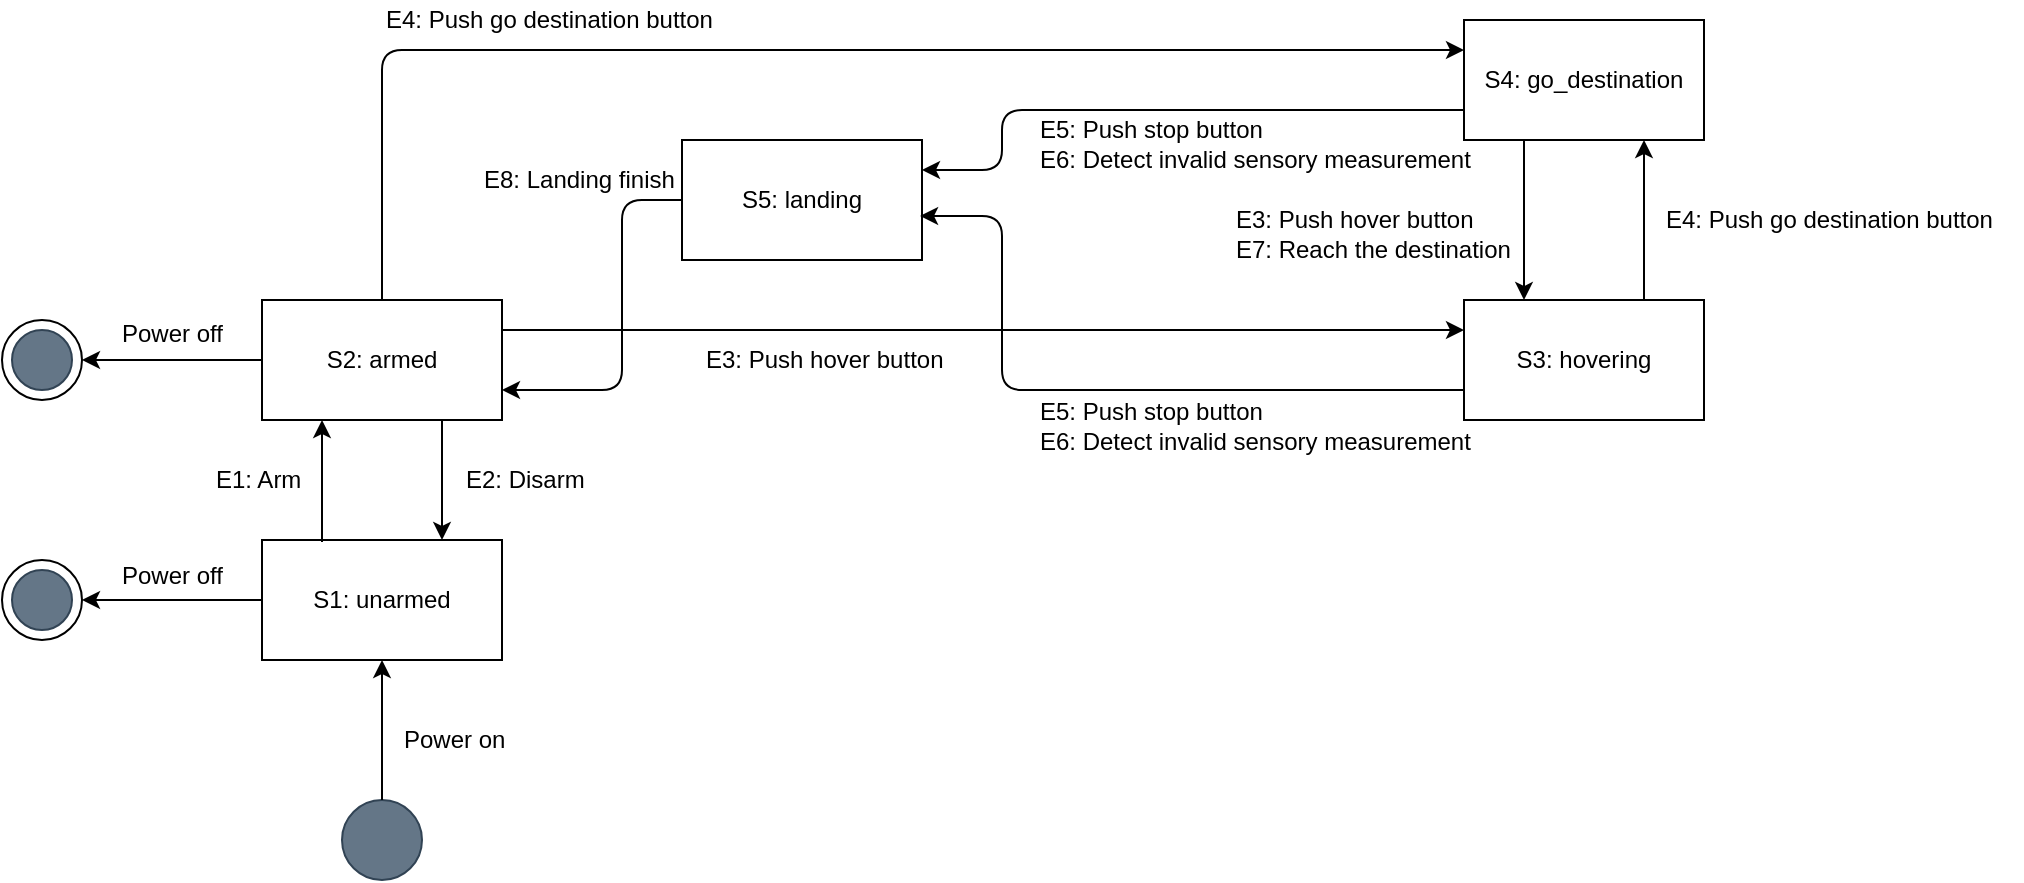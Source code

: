 <mxfile version="15.0.3" type="device"><diagram id="w5UXwsTrZ7zLQslDOTQJ" name="Page-1"><mxGraphModel dx="162" dy="793" grid="1" gridSize="10" guides="1" tooltips="1" connect="1" arrows="1" fold="1" page="1" pageScale="1" pageWidth="827" pageHeight="1169" math="0" shadow="0"><root><mxCell id="0"/><mxCell id="1" parent="0"/><mxCell id="dazcQ0D_y0JrP9RSFYJ7-1" value="S2: armed" style="rounded=0;whiteSpace=wrap;html=1;" vertex="1" parent="1"><mxGeometry x="230" y="260" width="120" height="60" as="geometry"/></mxCell><mxCell id="dazcQ0D_y0JrP9RSFYJ7-2" value="S3: hovering" style="rounded=0;whiteSpace=wrap;html=1;" vertex="1" parent="1"><mxGeometry x="831" y="260" width="120" height="60" as="geometry"/></mxCell><mxCell id="dazcQ0D_y0JrP9RSFYJ7-3" value="S1: unarmed" style="rounded=0;whiteSpace=wrap;html=1;" vertex="1" parent="1"><mxGeometry x="230" y="380" width="120" height="60" as="geometry"/></mxCell><mxCell id="dazcQ0D_y0JrP9RSFYJ7-10" value="" style="endArrow=classic;html=1;entryX=0.25;entryY=1;entryDx=0;entryDy=0;" edge="1" parent="1" target="dazcQ0D_y0JrP9RSFYJ7-1"><mxGeometry width="50" height="50" relative="1" as="geometry"><mxPoint x="260" y="381" as="sourcePoint"/><mxPoint x="267" y="310" as="targetPoint"/></mxGeometry></mxCell><mxCell id="dazcQ0D_y0JrP9RSFYJ7-11" value="" style="endArrow=classic;html=1;exitX=1;exitY=0.25;exitDx=0;exitDy=0;entryX=0;entryY=0.25;entryDx=0;entryDy=0;" edge="1" parent="1" source="dazcQ0D_y0JrP9RSFYJ7-1" target="dazcQ0D_y0JrP9RSFYJ7-2"><mxGeometry width="50" height="50" relative="1" as="geometry"><mxPoint x="340" y="460" as="sourcePoint"/><mxPoint x="390" y="410" as="targetPoint"/></mxGeometry></mxCell><mxCell id="dazcQ0D_y0JrP9RSFYJ7-12" value="" style="endArrow=classic;html=1;entryX=1;entryY=0.75;entryDx=0;entryDy=0;exitX=0;exitY=0.5;exitDx=0;exitDy=0;" edge="1" parent="1" source="dazcQ0D_y0JrP9RSFYJ7-42" target="dazcQ0D_y0JrP9RSFYJ7-1"><mxGeometry width="50" height="50" relative="1" as="geometry"><mxPoint x="340" y="460" as="sourcePoint"/><mxPoint x="390" y="410" as="targetPoint"/><Array as="points"><mxPoint x="410" y="210"/><mxPoint x="410" y="305"/></Array></mxGeometry></mxCell><mxCell id="dazcQ0D_y0JrP9RSFYJ7-13" value="E5: Push stop button&lt;div&gt;&lt;div align=&quot;left&quot;&gt;E6: Detect invalid sensory measurement&lt;br&gt;&lt;/div&gt;&lt;/div&gt;" style="text;html=1;align=left;verticalAlign=middle;resizable=0;points=[];autosize=1;strokeColor=none;" vertex="1" parent="1"><mxGeometry x="617" y="167" width="230" height="30" as="geometry"/></mxCell><mxCell id="dazcQ0D_y0JrP9RSFYJ7-14" value="E1: Arm" style="text;html=1;align=left;verticalAlign=middle;resizable=0;points=[];autosize=1;strokeColor=none;" vertex="1" parent="1"><mxGeometry x="205" y="340" width="60" height="20" as="geometry"/></mxCell><mxCell id="dazcQ0D_y0JrP9RSFYJ7-15" value="" style="endArrow=classic;html=1;exitX=0.75;exitY=1;exitDx=0;exitDy=0;entryX=0.75;entryY=0;entryDx=0;entryDy=0;" edge="1" parent="1" source="dazcQ0D_y0JrP9RSFYJ7-1" target="dazcQ0D_y0JrP9RSFYJ7-3"><mxGeometry width="50" height="50" relative="1" as="geometry"><mxPoint x="340" y="460" as="sourcePoint"/><mxPoint x="390" y="410" as="targetPoint"/></mxGeometry></mxCell><mxCell id="dazcQ0D_y0JrP9RSFYJ7-16" value="&lt;div align=&quot;left&quot;&gt;E2: Disarm&lt;/div&gt;" style="text;html=1;align=left;verticalAlign=middle;resizable=0;points=[];autosize=1;strokeColor=none;" vertex="1" parent="1"><mxGeometry x="330" y="340" width="70" height="20" as="geometry"/></mxCell><mxCell id="dazcQ0D_y0JrP9RSFYJ7-17" value="E3: Push hover button" style="text;html=1;align=left;verticalAlign=middle;resizable=0;points=[];autosize=1;strokeColor=none;" vertex="1" parent="1"><mxGeometry x="450" y="280" width="130" height="20" as="geometry"/></mxCell><mxCell id="dazcQ0D_y0JrP9RSFYJ7-18" value="S4: go_destination" style="rounded=0;whiteSpace=wrap;html=1;" vertex="1" parent="1"><mxGeometry x="831" y="120" width="120" height="60" as="geometry"/></mxCell><mxCell id="dazcQ0D_y0JrP9RSFYJ7-19" value="" style="endArrow=classic;html=1;entryX=0.25;entryY=0;entryDx=0;entryDy=0;exitX=0.25;exitY=1;exitDx=0;exitDy=0;" edge="1" parent="1" source="dazcQ0D_y0JrP9RSFYJ7-18" target="dazcQ0D_y0JrP9RSFYJ7-2"><mxGeometry width="50" height="50" relative="1" as="geometry"><mxPoint x="865" y="203" as="sourcePoint"/><mxPoint x="865" y="261" as="targetPoint"/></mxGeometry></mxCell><mxCell id="dazcQ0D_y0JrP9RSFYJ7-20" value="" style="endArrow=classic;html=1;entryX=0.75;entryY=1;entryDx=0;entryDy=0;exitX=0.75;exitY=0;exitDx=0;exitDy=0;" edge="1" parent="1" source="dazcQ0D_y0JrP9RSFYJ7-2" target="dazcQ0D_y0JrP9RSFYJ7-18"><mxGeometry width="50" height="50" relative="1" as="geometry"><mxPoint x="715" y="290" as="sourcePoint"/><mxPoint x="765" y="240" as="targetPoint"/></mxGeometry></mxCell><mxCell id="dazcQ0D_y0JrP9RSFYJ7-22" value="&lt;div align=&quot;left&quot;&gt;E3: Push hover button&lt;/div&gt;&lt;div align=&quot;left&quot;&gt;E7: Reach the destination&lt;/div&gt;" style="text;html=1;align=left;verticalAlign=middle;resizable=0;points=[];autosize=1;strokeColor=none;" vertex="1" parent="1"><mxGeometry x="715" y="212" width="150" height="30" as="geometry"/></mxCell><mxCell id="dazcQ0D_y0JrP9RSFYJ7-25" value="&lt;div align=&quot;left&quot;&gt;E4: Push go destination button&lt;br&gt;&lt;/div&gt;" style="text;html=1;align=left;verticalAlign=middle;resizable=0;points=[];autosize=1;strokeColor=none;" vertex="1" parent="1"><mxGeometry x="930" y="210" width="180" height="20" as="geometry"/></mxCell><mxCell id="dazcQ0D_y0JrP9RSFYJ7-26" value="" style="ellipse;whiteSpace=wrap;html=1;aspect=fixed;fillColor=#647687;strokeColor=#314354;fontColor=#ffffff;" vertex="1" parent="1"><mxGeometry x="270" y="510" width="40" height="40" as="geometry"/></mxCell><mxCell id="dazcQ0D_y0JrP9RSFYJ7-27" value="" style="endArrow=classic;html=1;exitX=0.5;exitY=0;exitDx=0;exitDy=0;entryX=0.5;entryY=1;entryDx=0;entryDy=0;" edge="1" parent="1" source="dazcQ0D_y0JrP9RSFYJ7-26" target="dazcQ0D_y0JrP9RSFYJ7-3"><mxGeometry width="50" height="50" relative="1" as="geometry"><mxPoint x="560" y="390" as="sourcePoint"/><mxPoint x="400" y="510" as="targetPoint"/></mxGeometry></mxCell><mxCell id="dazcQ0D_y0JrP9RSFYJ7-28" value="Power on" style="text;html=1;align=left;verticalAlign=middle;resizable=0;points=[];autosize=1;strokeColor=none;" vertex="1" parent="1"><mxGeometry x="299" y="470" width="70" height="20" as="geometry"/></mxCell><mxCell id="dazcQ0D_y0JrP9RSFYJ7-29" value="" style="endArrow=classic;html=1;exitX=0.5;exitY=0;exitDx=0;exitDy=0;entryX=0;entryY=0.25;entryDx=0;entryDy=0;" edge="1" parent="1" source="dazcQ0D_y0JrP9RSFYJ7-1" target="dazcQ0D_y0JrP9RSFYJ7-18"><mxGeometry width="50" height="50" relative="1" as="geometry"><mxPoint x="390" y="290" as="sourcePoint"/><mxPoint x="440" y="240" as="targetPoint"/><Array as="points"><mxPoint x="290" y="135"/></Array></mxGeometry></mxCell><mxCell id="dazcQ0D_y0JrP9RSFYJ7-31" value="E4: Push go destination button" style="text;html=1;align=left;verticalAlign=middle;resizable=0;points=[];autosize=1;strokeColor=none;" vertex="1" parent="1"><mxGeometry x="290" y="110" width="180" height="20" as="geometry"/></mxCell><mxCell id="dazcQ0D_y0JrP9RSFYJ7-42" value="S5: landing" style="rounded=0;whiteSpace=wrap;html=1;" vertex="1" parent="1"><mxGeometry x="440" y="180" width="120" height="60" as="geometry"/></mxCell><mxCell id="dazcQ0D_y0JrP9RSFYJ7-43" value="" style="endArrow=classic;html=1;exitX=0;exitY=0.75;exitDx=0;exitDy=0;entryX=1;entryY=0.25;entryDx=0;entryDy=0;" edge="1" parent="1" source="dazcQ0D_y0JrP9RSFYJ7-18" target="dazcQ0D_y0JrP9RSFYJ7-42"><mxGeometry width="50" height="50" relative="1" as="geometry"><mxPoint x="430" y="350" as="sourcePoint"/><mxPoint x="590" y="200" as="targetPoint"/><Array as="points"><mxPoint x="600" y="165"/><mxPoint x="600" y="195"/></Array></mxGeometry></mxCell><mxCell id="dazcQ0D_y0JrP9RSFYJ7-45" value="" style="endArrow=classic;html=1;exitX=0;exitY=0.75;exitDx=0;exitDy=0;entryX=0.992;entryY=0.633;entryDx=0;entryDy=0;entryPerimeter=0;" edge="1" parent="1" source="dazcQ0D_y0JrP9RSFYJ7-2" target="dazcQ0D_y0JrP9RSFYJ7-42"><mxGeometry width="50" height="50" relative="1" as="geometry"><mxPoint x="430" y="320" as="sourcePoint"/><mxPoint x="480" y="270" as="targetPoint"/><Array as="points"><mxPoint x="600" y="305"/><mxPoint x="600" y="218"/></Array></mxGeometry></mxCell><mxCell id="dazcQ0D_y0JrP9RSFYJ7-46" value="E8: Landing finish" style="text;html=1;align=left;verticalAlign=middle;resizable=0;points=[];autosize=1;strokeColor=none;" vertex="1" parent="1"><mxGeometry x="339" y="190" width="110" height="20" as="geometry"/></mxCell><mxCell id="dazcQ0D_y0JrP9RSFYJ7-47" value="&lt;div&gt;E5: Push stop button&lt;div align=&quot;left&quot;&gt;E6: Detect invalid sensory measurement&lt;br&gt;&lt;/div&gt;&lt;/div&gt;" style="text;html=1;align=left;verticalAlign=middle;resizable=0;points=[];autosize=1;strokeColor=none;" vertex="1" parent="1"><mxGeometry x="617" y="308" width="230" height="30" as="geometry"/></mxCell><mxCell id="dazcQ0D_y0JrP9RSFYJ7-48" value="" style="group" vertex="1" connectable="0" parent="1"><mxGeometry x="110" y="270" width="40" height="40" as="geometry"/></mxCell><mxCell id="dazcQ0D_y0JrP9RSFYJ7-49" value="" style="ellipse;whiteSpace=wrap;html=1;aspect=fixed;" vertex="1" parent="dazcQ0D_y0JrP9RSFYJ7-48"><mxGeometry x="-10" width="40" height="40" as="geometry"/></mxCell><mxCell id="dazcQ0D_y0JrP9RSFYJ7-50" value="" style="ellipse;whiteSpace=wrap;html=1;aspect=fixed;fillColor=#647687;strokeColor=#314354;fontColor=#ffffff;" vertex="1" parent="dazcQ0D_y0JrP9RSFYJ7-48"><mxGeometry x="-5" y="5" width="30" height="30" as="geometry"/></mxCell><mxCell id="dazcQ0D_y0JrP9RSFYJ7-51" value="" style="endArrow=classic;html=1;entryX=1;entryY=0.5;entryDx=0;entryDy=0;exitX=0;exitY=0.5;exitDx=0;exitDy=0;" edge="1" parent="1" target="dazcQ0D_y0JrP9RSFYJ7-49" source="dazcQ0D_y0JrP9RSFYJ7-1"><mxGeometry width="50" height="50" relative="1" as="geometry"><mxPoint x="60" y="198" as="sourcePoint"/><mxPoint x="10" y="178.0" as="targetPoint"/></mxGeometry></mxCell><mxCell id="dazcQ0D_y0JrP9RSFYJ7-52" value="Power off" style="text;html=1;align=left;verticalAlign=middle;resizable=0;points=[];autosize=1;strokeColor=none;" vertex="1" parent="1"><mxGeometry x="158" y="267" width="70" height="20" as="geometry"/></mxCell><mxCell id="dazcQ0D_y0JrP9RSFYJ7-54" value="" style="group" vertex="1" connectable="0" parent="1"><mxGeometry x="110" y="393" width="40" height="40" as="geometry"/></mxCell><mxCell id="dazcQ0D_y0JrP9RSFYJ7-55" value="" style="ellipse;whiteSpace=wrap;html=1;aspect=fixed;" vertex="1" parent="dazcQ0D_y0JrP9RSFYJ7-54"><mxGeometry x="-10" y="-3" width="40" height="40" as="geometry"/></mxCell><mxCell id="dazcQ0D_y0JrP9RSFYJ7-56" value="" style="ellipse;whiteSpace=wrap;html=1;aspect=fixed;fillColor=#647687;strokeColor=#314354;fontColor=#ffffff;" vertex="1" parent="dazcQ0D_y0JrP9RSFYJ7-54"><mxGeometry x="-5" y="2" width="30" height="30" as="geometry"/></mxCell><mxCell id="dazcQ0D_y0JrP9RSFYJ7-57" value="" style="endArrow=classic;html=1;entryX=1;entryY=0.5;entryDx=0;entryDy=0;exitX=0;exitY=0.5;exitDx=0;exitDy=0;" edge="1" parent="1" target="dazcQ0D_y0JrP9RSFYJ7-55" source="dazcQ0D_y0JrP9RSFYJ7-3"><mxGeometry width="50" height="50" relative="1" as="geometry"><mxPoint x="230" y="413" as="sourcePoint"/><mxPoint x="10" y="301.0" as="targetPoint"/></mxGeometry></mxCell><mxCell id="dazcQ0D_y0JrP9RSFYJ7-58" value="Power off" style="text;html=1;align=left;verticalAlign=middle;resizable=0;points=[];autosize=1;strokeColor=none;" vertex="1" parent="1"><mxGeometry x="158" y="388" width="70" height="20" as="geometry"/></mxCell></root></mxGraphModel></diagram></mxfile>